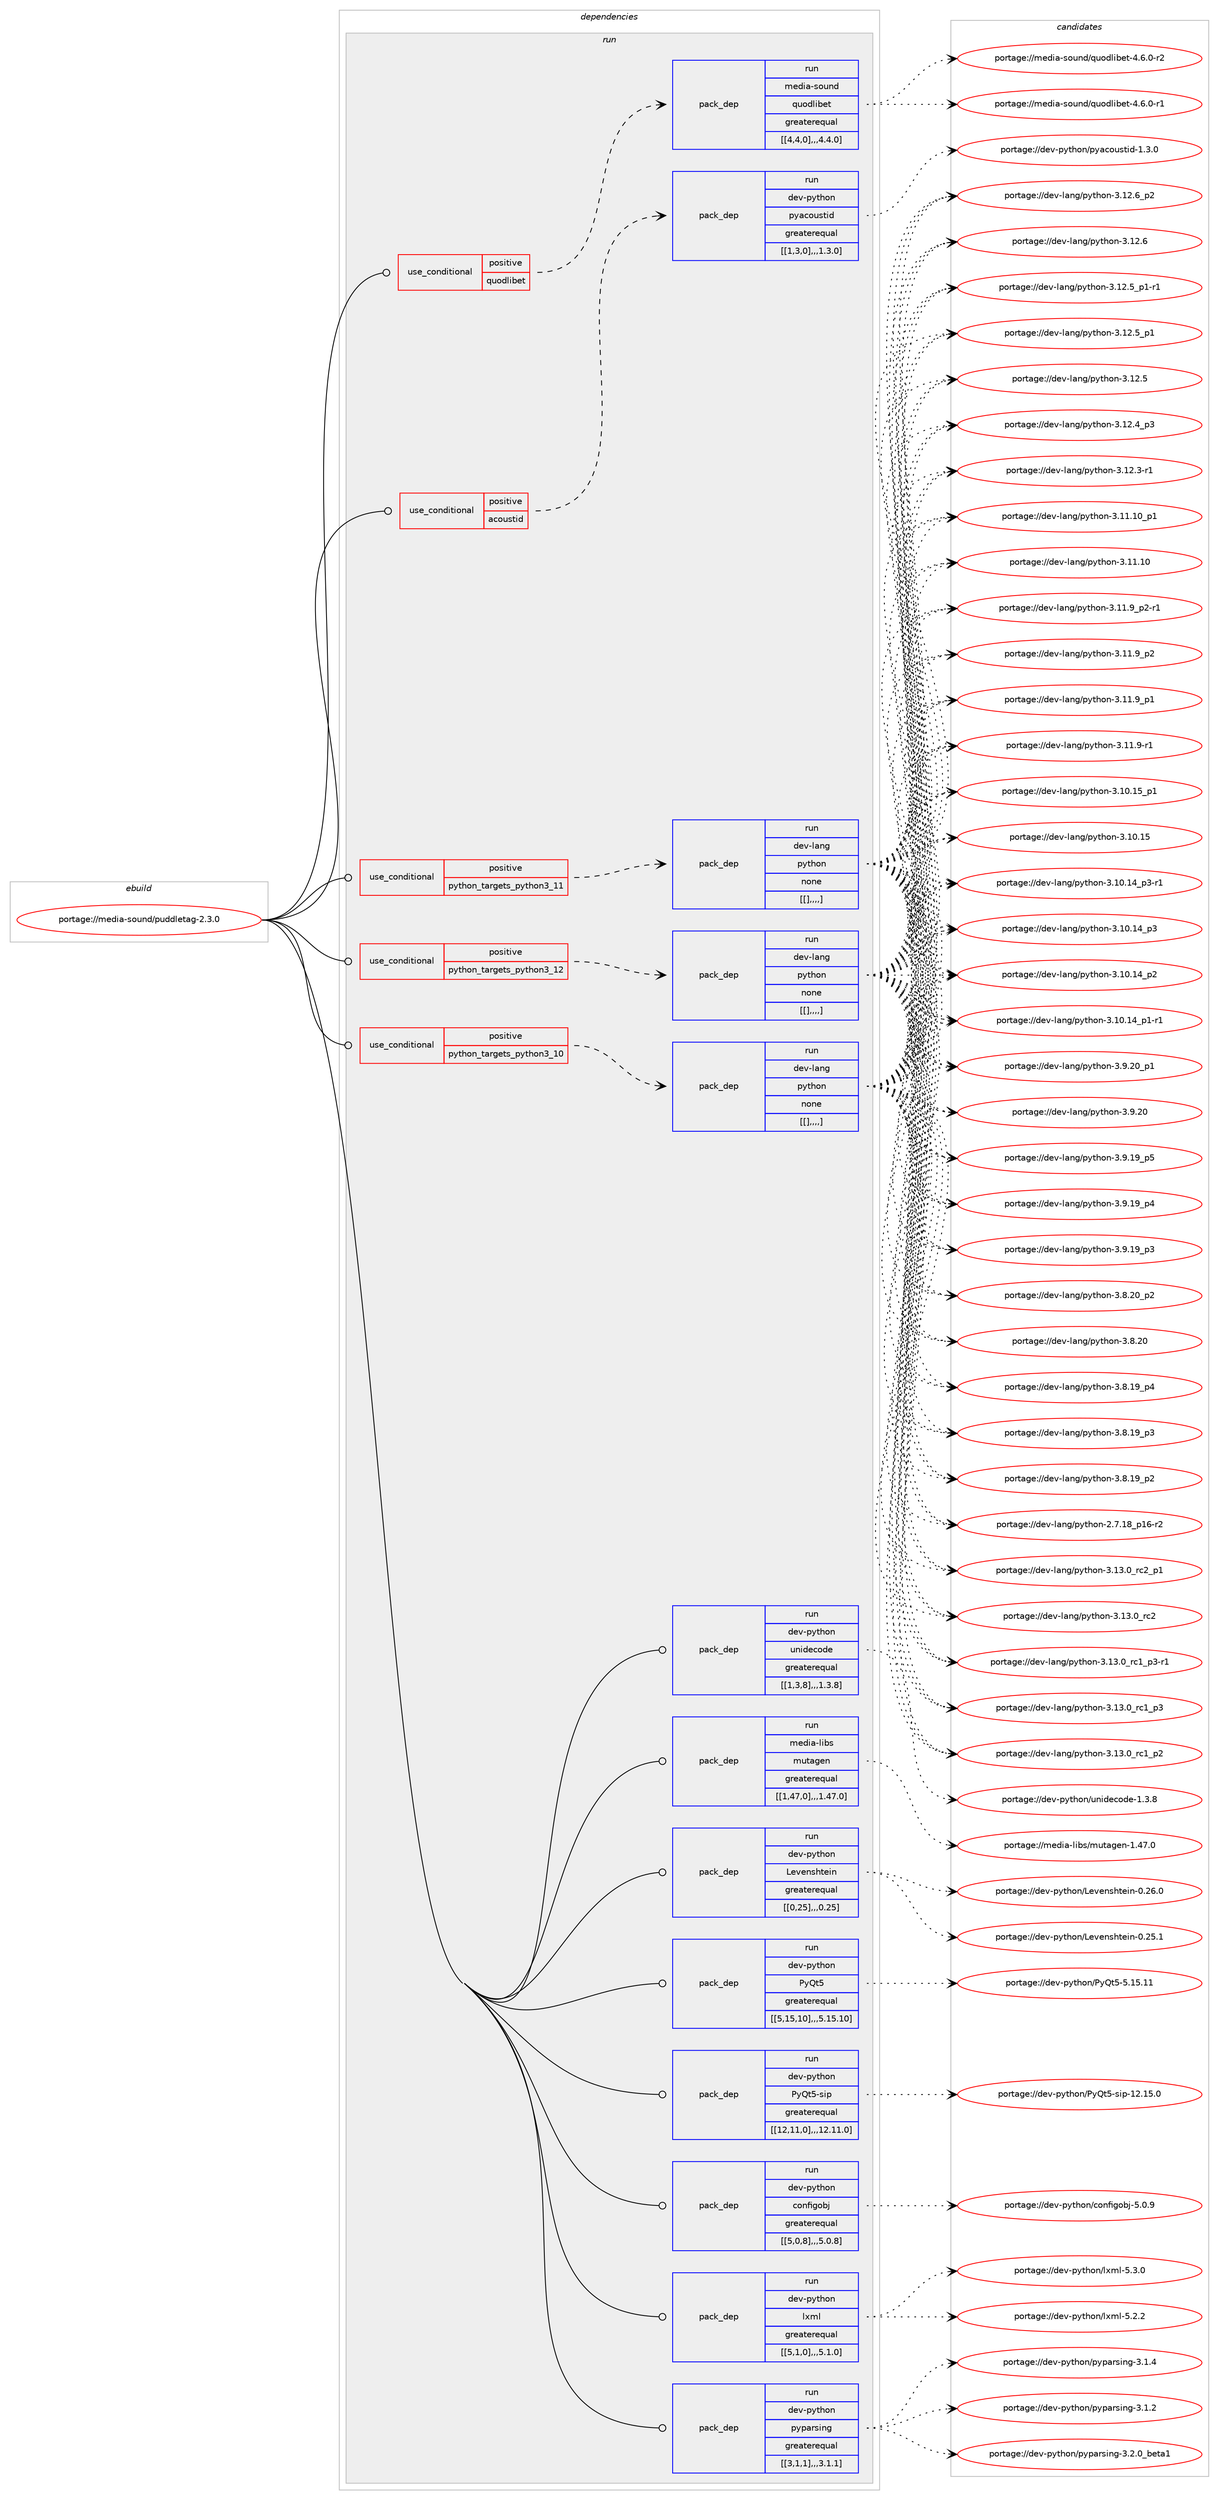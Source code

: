 digraph prolog {

# *************
# Graph options
# *************

newrank=true;
concentrate=true;
compound=true;
graph [rankdir=LR,fontname=Helvetica,fontsize=10,ranksep=1.5];#, ranksep=2.5, nodesep=0.2];
edge  [arrowhead=vee];
node  [fontname=Helvetica,fontsize=10];

# **********
# The ebuild
# **********

subgraph cluster_leftcol {
color=gray;
label=<<i>ebuild</i>>;
id [label="portage://media-sound/puddletag-2.3.0", color=red, width=4, href="../media-sound/puddletag-2.3.0.svg"];
}

# ****************
# The dependencies
# ****************

subgraph cluster_midcol {
color=gray;
label=<<i>dependencies</i>>;
subgraph cluster_compile {
fillcolor="#eeeeee";
style=filled;
label=<<i>compile</i>>;
}
subgraph cluster_compileandrun {
fillcolor="#eeeeee";
style=filled;
label=<<i>compile and run</i>>;
}
subgraph cluster_run {
fillcolor="#eeeeee";
style=filled;
label=<<i>run</i>>;
subgraph cond84793 {
dependency330284 [label=<<TABLE BORDER="0" CELLBORDER="1" CELLSPACING="0" CELLPADDING="4"><TR><TD ROWSPAN="3" CELLPADDING="10">use_conditional</TD></TR><TR><TD>positive</TD></TR><TR><TD>acoustid</TD></TR></TABLE>>, shape=none, color=red];
subgraph pack242979 {
dependency330285 [label=<<TABLE BORDER="0" CELLBORDER="1" CELLSPACING="0" CELLPADDING="4" WIDTH="220"><TR><TD ROWSPAN="6" CELLPADDING="30">pack_dep</TD></TR><TR><TD WIDTH="110">run</TD></TR><TR><TD>dev-python</TD></TR><TR><TD>pyacoustid</TD></TR><TR><TD>greaterequal</TD></TR><TR><TD>[[1,3,0],,,1.3.0]</TD></TR></TABLE>>, shape=none, color=blue];
}
dependency330284:e -> dependency330285:w [weight=20,style="dashed",arrowhead="vee"];
}
id:e -> dependency330284:w [weight=20,style="solid",arrowhead="odot"];
subgraph cond84794 {
dependency330286 [label=<<TABLE BORDER="0" CELLBORDER="1" CELLSPACING="0" CELLPADDING="4"><TR><TD ROWSPAN="3" CELLPADDING="10">use_conditional</TD></TR><TR><TD>positive</TD></TR><TR><TD>python_targets_python3_10</TD></TR></TABLE>>, shape=none, color=red];
subgraph pack242980 {
dependency330287 [label=<<TABLE BORDER="0" CELLBORDER="1" CELLSPACING="0" CELLPADDING="4" WIDTH="220"><TR><TD ROWSPAN="6" CELLPADDING="30">pack_dep</TD></TR><TR><TD WIDTH="110">run</TD></TR><TR><TD>dev-lang</TD></TR><TR><TD>python</TD></TR><TR><TD>none</TD></TR><TR><TD>[[],,,,]</TD></TR></TABLE>>, shape=none, color=blue];
}
dependency330286:e -> dependency330287:w [weight=20,style="dashed",arrowhead="vee"];
}
id:e -> dependency330286:w [weight=20,style="solid",arrowhead="odot"];
subgraph cond84795 {
dependency330288 [label=<<TABLE BORDER="0" CELLBORDER="1" CELLSPACING="0" CELLPADDING="4"><TR><TD ROWSPAN="3" CELLPADDING="10">use_conditional</TD></TR><TR><TD>positive</TD></TR><TR><TD>python_targets_python3_11</TD></TR></TABLE>>, shape=none, color=red];
subgraph pack242981 {
dependency330289 [label=<<TABLE BORDER="0" CELLBORDER="1" CELLSPACING="0" CELLPADDING="4" WIDTH="220"><TR><TD ROWSPAN="6" CELLPADDING="30">pack_dep</TD></TR><TR><TD WIDTH="110">run</TD></TR><TR><TD>dev-lang</TD></TR><TR><TD>python</TD></TR><TR><TD>none</TD></TR><TR><TD>[[],,,,]</TD></TR></TABLE>>, shape=none, color=blue];
}
dependency330288:e -> dependency330289:w [weight=20,style="dashed",arrowhead="vee"];
}
id:e -> dependency330288:w [weight=20,style="solid",arrowhead="odot"];
subgraph cond84796 {
dependency330290 [label=<<TABLE BORDER="0" CELLBORDER="1" CELLSPACING="0" CELLPADDING="4"><TR><TD ROWSPAN="3" CELLPADDING="10">use_conditional</TD></TR><TR><TD>positive</TD></TR><TR><TD>python_targets_python3_12</TD></TR></TABLE>>, shape=none, color=red];
subgraph pack242982 {
dependency330291 [label=<<TABLE BORDER="0" CELLBORDER="1" CELLSPACING="0" CELLPADDING="4" WIDTH="220"><TR><TD ROWSPAN="6" CELLPADDING="30">pack_dep</TD></TR><TR><TD WIDTH="110">run</TD></TR><TR><TD>dev-lang</TD></TR><TR><TD>python</TD></TR><TR><TD>none</TD></TR><TR><TD>[[],,,,]</TD></TR></TABLE>>, shape=none, color=blue];
}
dependency330290:e -> dependency330291:w [weight=20,style="dashed",arrowhead="vee"];
}
id:e -> dependency330290:w [weight=20,style="solid",arrowhead="odot"];
subgraph cond84797 {
dependency330292 [label=<<TABLE BORDER="0" CELLBORDER="1" CELLSPACING="0" CELLPADDING="4"><TR><TD ROWSPAN="3" CELLPADDING="10">use_conditional</TD></TR><TR><TD>positive</TD></TR><TR><TD>quodlibet</TD></TR></TABLE>>, shape=none, color=red];
subgraph pack242983 {
dependency330293 [label=<<TABLE BORDER="0" CELLBORDER="1" CELLSPACING="0" CELLPADDING="4" WIDTH="220"><TR><TD ROWSPAN="6" CELLPADDING="30">pack_dep</TD></TR><TR><TD WIDTH="110">run</TD></TR><TR><TD>media-sound</TD></TR><TR><TD>quodlibet</TD></TR><TR><TD>greaterequal</TD></TR><TR><TD>[[4,4,0],,,4.4.0]</TD></TR></TABLE>>, shape=none, color=blue];
}
dependency330292:e -> dependency330293:w [weight=20,style="dashed",arrowhead="vee"];
}
id:e -> dependency330292:w [weight=20,style="solid",arrowhead="odot"];
subgraph pack242984 {
dependency330294 [label=<<TABLE BORDER="0" CELLBORDER="1" CELLSPACING="0" CELLPADDING="4" WIDTH="220"><TR><TD ROWSPAN="6" CELLPADDING="30">pack_dep</TD></TR><TR><TD WIDTH="110">run</TD></TR><TR><TD>dev-python</TD></TR><TR><TD>Levenshtein</TD></TR><TR><TD>greaterequal</TD></TR><TR><TD>[[0,25],,,0.25]</TD></TR></TABLE>>, shape=none, color=blue];
}
id:e -> dependency330294:w [weight=20,style="solid",arrowhead="odot"];
subgraph pack242985 {
dependency330295 [label=<<TABLE BORDER="0" CELLBORDER="1" CELLSPACING="0" CELLPADDING="4" WIDTH="220"><TR><TD ROWSPAN="6" CELLPADDING="30">pack_dep</TD></TR><TR><TD WIDTH="110">run</TD></TR><TR><TD>dev-python</TD></TR><TR><TD>PyQt5</TD></TR><TR><TD>greaterequal</TD></TR><TR><TD>[[5,15,10],,,5.15.10]</TD></TR></TABLE>>, shape=none, color=blue];
}
id:e -> dependency330295:w [weight=20,style="solid",arrowhead="odot"];
subgraph pack242986 {
dependency330296 [label=<<TABLE BORDER="0" CELLBORDER="1" CELLSPACING="0" CELLPADDING="4" WIDTH="220"><TR><TD ROWSPAN="6" CELLPADDING="30">pack_dep</TD></TR><TR><TD WIDTH="110">run</TD></TR><TR><TD>dev-python</TD></TR><TR><TD>PyQt5-sip</TD></TR><TR><TD>greaterequal</TD></TR><TR><TD>[[12,11,0],,,12.11.0]</TD></TR></TABLE>>, shape=none, color=blue];
}
id:e -> dependency330296:w [weight=20,style="solid",arrowhead="odot"];
subgraph pack242987 {
dependency330297 [label=<<TABLE BORDER="0" CELLBORDER="1" CELLSPACING="0" CELLPADDING="4" WIDTH="220"><TR><TD ROWSPAN="6" CELLPADDING="30">pack_dep</TD></TR><TR><TD WIDTH="110">run</TD></TR><TR><TD>dev-python</TD></TR><TR><TD>configobj</TD></TR><TR><TD>greaterequal</TD></TR><TR><TD>[[5,0,8],,,5.0.8]</TD></TR></TABLE>>, shape=none, color=blue];
}
id:e -> dependency330297:w [weight=20,style="solid",arrowhead="odot"];
subgraph pack242988 {
dependency330298 [label=<<TABLE BORDER="0" CELLBORDER="1" CELLSPACING="0" CELLPADDING="4" WIDTH="220"><TR><TD ROWSPAN="6" CELLPADDING="30">pack_dep</TD></TR><TR><TD WIDTH="110">run</TD></TR><TR><TD>dev-python</TD></TR><TR><TD>lxml</TD></TR><TR><TD>greaterequal</TD></TR><TR><TD>[[5,1,0],,,5.1.0]</TD></TR></TABLE>>, shape=none, color=blue];
}
id:e -> dependency330298:w [weight=20,style="solid",arrowhead="odot"];
subgraph pack242989 {
dependency330299 [label=<<TABLE BORDER="0" CELLBORDER="1" CELLSPACING="0" CELLPADDING="4" WIDTH="220"><TR><TD ROWSPAN="6" CELLPADDING="30">pack_dep</TD></TR><TR><TD WIDTH="110">run</TD></TR><TR><TD>dev-python</TD></TR><TR><TD>pyparsing</TD></TR><TR><TD>greaterequal</TD></TR><TR><TD>[[3,1,1],,,3.1.1]</TD></TR></TABLE>>, shape=none, color=blue];
}
id:e -> dependency330299:w [weight=20,style="solid",arrowhead="odot"];
subgraph pack242990 {
dependency330300 [label=<<TABLE BORDER="0" CELLBORDER="1" CELLSPACING="0" CELLPADDING="4" WIDTH="220"><TR><TD ROWSPAN="6" CELLPADDING="30">pack_dep</TD></TR><TR><TD WIDTH="110">run</TD></TR><TR><TD>dev-python</TD></TR><TR><TD>unidecode</TD></TR><TR><TD>greaterequal</TD></TR><TR><TD>[[1,3,8],,,1.3.8]</TD></TR></TABLE>>, shape=none, color=blue];
}
id:e -> dependency330300:w [weight=20,style="solid",arrowhead="odot"];
subgraph pack242991 {
dependency330301 [label=<<TABLE BORDER="0" CELLBORDER="1" CELLSPACING="0" CELLPADDING="4" WIDTH="220"><TR><TD ROWSPAN="6" CELLPADDING="30">pack_dep</TD></TR><TR><TD WIDTH="110">run</TD></TR><TR><TD>media-libs</TD></TR><TR><TD>mutagen</TD></TR><TR><TD>greaterequal</TD></TR><TR><TD>[[1,47,0],,,1.47.0]</TD></TR></TABLE>>, shape=none, color=blue];
}
id:e -> dependency330301:w [weight=20,style="solid",arrowhead="odot"];
}
}

# **************
# The candidates
# **************

subgraph cluster_choices {
rank=same;
color=gray;
label=<<i>candidates</i>>;

subgraph choice242979 {
color=black;
nodesep=1;
choice10010111845112121116104111110471121219799111117115116105100454946514648 [label="portage://dev-python/pyacoustid-1.3.0", color=red, width=4,href="../dev-python/pyacoustid-1.3.0.svg"];
dependency330285:e -> choice10010111845112121116104111110471121219799111117115116105100454946514648:w [style=dotted,weight="100"];
}
subgraph choice242980 {
color=black;
nodesep=1;
choice100101118451089711010347112121116104111110455146495146489511499509511249 [label="portage://dev-lang/python-3.13.0_rc2_p1", color=red, width=4,href="../dev-lang/python-3.13.0_rc2_p1.svg"];
choice10010111845108971101034711212111610411111045514649514648951149950 [label="portage://dev-lang/python-3.13.0_rc2", color=red, width=4,href="../dev-lang/python-3.13.0_rc2.svg"];
choice1001011184510897110103471121211161041111104551464951464895114994995112514511449 [label="portage://dev-lang/python-3.13.0_rc1_p3-r1", color=red, width=4,href="../dev-lang/python-3.13.0_rc1_p3-r1.svg"];
choice100101118451089711010347112121116104111110455146495146489511499499511251 [label="portage://dev-lang/python-3.13.0_rc1_p3", color=red, width=4,href="../dev-lang/python-3.13.0_rc1_p3.svg"];
choice100101118451089711010347112121116104111110455146495146489511499499511250 [label="portage://dev-lang/python-3.13.0_rc1_p2", color=red, width=4,href="../dev-lang/python-3.13.0_rc1_p2.svg"];
choice100101118451089711010347112121116104111110455146495046549511250 [label="portage://dev-lang/python-3.12.6_p2", color=red, width=4,href="../dev-lang/python-3.12.6_p2.svg"];
choice10010111845108971101034711212111610411111045514649504654 [label="portage://dev-lang/python-3.12.6", color=red, width=4,href="../dev-lang/python-3.12.6.svg"];
choice1001011184510897110103471121211161041111104551464950465395112494511449 [label="portage://dev-lang/python-3.12.5_p1-r1", color=red, width=4,href="../dev-lang/python-3.12.5_p1-r1.svg"];
choice100101118451089711010347112121116104111110455146495046539511249 [label="portage://dev-lang/python-3.12.5_p1", color=red, width=4,href="../dev-lang/python-3.12.5_p1.svg"];
choice10010111845108971101034711212111610411111045514649504653 [label="portage://dev-lang/python-3.12.5", color=red, width=4,href="../dev-lang/python-3.12.5.svg"];
choice100101118451089711010347112121116104111110455146495046529511251 [label="portage://dev-lang/python-3.12.4_p3", color=red, width=4,href="../dev-lang/python-3.12.4_p3.svg"];
choice100101118451089711010347112121116104111110455146495046514511449 [label="portage://dev-lang/python-3.12.3-r1", color=red, width=4,href="../dev-lang/python-3.12.3-r1.svg"];
choice10010111845108971101034711212111610411111045514649494649489511249 [label="portage://dev-lang/python-3.11.10_p1", color=red, width=4,href="../dev-lang/python-3.11.10_p1.svg"];
choice1001011184510897110103471121211161041111104551464949464948 [label="portage://dev-lang/python-3.11.10", color=red, width=4,href="../dev-lang/python-3.11.10.svg"];
choice1001011184510897110103471121211161041111104551464949465795112504511449 [label="portage://dev-lang/python-3.11.9_p2-r1", color=red, width=4,href="../dev-lang/python-3.11.9_p2-r1.svg"];
choice100101118451089711010347112121116104111110455146494946579511250 [label="portage://dev-lang/python-3.11.9_p2", color=red, width=4,href="../dev-lang/python-3.11.9_p2.svg"];
choice100101118451089711010347112121116104111110455146494946579511249 [label="portage://dev-lang/python-3.11.9_p1", color=red, width=4,href="../dev-lang/python-3.11.9_p1.svg"];
choice100101118451089711010347112121116104111110455146494946574511449 [label="portage://dev-lang/python-3.11.9-r1", color=red, width=4,href="../dev-lang/python-3.11.9-r1.svg"];
choice10010111845108971101034711212111610411111045514649484649539511249 [label="portage://dev-lang/python-3.10.15_p1", color=red, width=4,href="../dev-lang/python-3.10.15_p1.svg"];
choice1001011184510897110103471121211161041111104551464948464953 [label="portage://dev-lang/python-3.10.15", color=red, width=4,href="../dev-lang/python-3.10.15.svg"];
choice100101118451089711010347112121116104111110455146494846495295112514511449 [label="portage://dev-lang/python-3.10.14_p3-r1", color=red, width=4,href="../dev-lang/python-3.10.14_p3-r1.svg"];
choice10010111845108971101034711212111610411111045514649484649529511251 [label="portage://dev-lang/python-3.10.14_p3", color=red, width=4,href="../dev-lang/python-3.10.14_p3.svg"];
choice10010111845108971101034711212111610411111045514649484649529511250 [label="portage://dev-lang/python-3.10.14_p2", color=red, width=4,href="../dev-lang/python-3.10.14_p2.svg"];
choice100101118451089711010347112121116104111110455146494846495295112494511449 [label="portage://dev-lang/python-3.10.14_p1-r1", color=red, width=4,href="../dev-lang/python-3.10.14_p1-r1.svg"];
choice100101118451089711010347112121116104111110455146574650489511249 [label="portage://dev-lang/python-3.9.20_p1", color=red, width=4,href="../dev-lang/python-3.9.20_p1.svg"];
choice10010111845108971101034711212111610411111045514657465048 [label="portage://dev-lang/python-3.9.20", color=red, width=4,href="../dev-lang/python-3.9.20.svg"];
choice100101118451089711010347112121116104111110455146574649579511253 [label="portage://dev-lang/python-3.9.19_p5", color=red, width=4,href="../dev-lang/python-3.9.19_p5.svg"];
choice100101118451089711010347112121116104111110455146574649579511252 [label="portage://dev-lang/python-3.9.19_p4", color=red, width=4,href="../dev-lang/python-3.9.19_p4.svg"];
choice100101118451089711010347112121116104111110455146574649579511251 [label="portage://dev-lang/python-3.9.19_p3", color=red, width=4,href="../dev-lang/python-3.9.19_p3.svg"];
choice100101118451089711010347112121116104111110455146564650489511250 [label="portage://dev-lang/python-3.8.20_p2", color=red, width=4,href="../dev-lang/python-3.8.20_p2.svg"];
choice10010111845108971101034711212111610411111045514656465048 [label="portage://dev-lang/python-3.8.20", color=red, width=4,href="../dev-lang/python-3.8.20.svg"];
choice100101118451089711010347112121116104111110455146564649579511252 [label="portage://dev-lang/python-3.8.19_p4", color=red, width=4,href="../dev-lang/python-3.8.19_p4.svg"];
choice100101118451089711010347112121116104111110455146564649579511251 [label="portage://dev-lang/python-3.8.19_p3", color=red, width=4,href="../dev-lang/python-3.8.19_p3.svg"];
choice100101118451089711010347112121116104111110455146564649579511250 [label="portage://dev-lang/python-3.8.19_p2", color=red, width=4,href="../dev-lang/python-3.8.19_p2.svg"];
choice100101118451089711010347112121116104111110455046554649569511249544511450 [label="portage://dev-lang/python-2.7.18_p16-r2", color=red, width=4,href="../dev-lang/python-2.7.18_p16-r2.svg"];
dependency330287:e -> choice100101118451089711010347112121116104111110455146495146489511499509511249:w [style=dotted,weight="100"];
dependency330287:e -> choice10010111845108971101034711212111610411111045514649514648951149950:w [style=dotted,weight="100"];
dependency330287:e -> choice1001011184510897110103471121211161041111104551464951464895114994995112514511449:w [style=dotted,weight="100"];
dependency330287:e -> choice100101118451089711010347112121116104111110455146495146489511499499511251:w [style=dotted,weight="100"];
dependency330287:e -> choice100101118451089711010347112121116104111110455146495146489511499499511250:w [style=dotted,weight="100"];
dependency330287:e -> choice100101118451089711010347112121116104111110455146495046549511250:w [style=dotted,weight="100"];
dependency330287:e -> choice10010111845108971101034711212111610411111045514649504654:w [style=dotted,weight="100"];
dependency330287:e -> choice1001011184510897110103471121211161041111104551464950465395112494511449:w [style=dotted,weight="100"];
dependency330287:e -> choice100101118451089711010347112121116104111110455146495046539511249:w [style=dotted,weight="100"];
dependency330287:e -> choice10010111845108971101034711212111610411111045514649504653:w [style=dotted,weight="100"];
dependency330287:e -> choice100101118451089711010347112121116104111110455146495046529511251:w [style=dotted,weight="100"];
dependency330287:e -> choice100101118451089711010347112121116104111110455146495046514511449:w [style=dotted,weight="100"];
dependency330287:e -> choice10010111845108971101034711212111610411111045514649494649489511249:w [style=dotted,weight="100"];
dependency330287:e -> choice1001011184510897110103471121211161041111104551464949464948:w [style=dotted,weight="100"];
dependency330287:e -> choice1001011184510897110103471121211161041111104551464949465795112504511449:w [style=dotted,weight="100"];
dependency330287:e -> choice100101118451089711010347112121116104111110455146494946579511250:w [style=dotted,weight="100"];
dependency330287:e -> choice100101118451089711010347112121116104111110455146494946579511249:w [style=dotted,weight="100"];
dependency330287:e -> choice100101118451089711010347112121116104111110455146494946574511449:w [style=dotted,weight="100"];
dependency330287:e -> choice10010111845108971101034711212111610411111045514649484649539511249:w [style=dotted,weight="100"];
dependency330287:e -> choice1001011184510897110103471121211161041111104551464948464953:w [style=dotted,weight="100"];
dependency330287:e -> choice100101118451089711010347112121116104111110455146494846495295112514511449:w [style=dotted,weight="100"];
dependency330287:e -> choice10010111845108971101034711212111610411111045514649484649529511251:w [style=dotted,weight="100"];
dependency330287:e -> choice10010111845108971101034711212111610411111045514649484649529511250:w [style=dotted,weight="100"];
dependency330287:e -> choice100101118451089711010347112121116104111110455146494846495295112494511449:w [style=dotted,weight="100"];
dependency330287:e -> choice100101118451089711010347112121116104111110455146574650489511249:w [style=dotted,weight="100"];
dependency330287:e -> choice10010111845108971101034711212111610411111045514657465048:w [style=dotted,weight="100"];
dependency330287:e -> choice100101118451089711010347112121116104111110455146574649579511253:w [style=dotted,weight="100"];
dependency330287:e -> choice100101118451089711010347112121116104111110455146574649579511252:w [style=dotted,weight="100"];
dependency330287:e -> choice100101118451089711010347112121116104111110455146574649579511251:w [style=dotted,weight="100"];
dependency330287:e -> choice100101118451089711010347112121116104111110455146564650489511250:w [style=dotted,weight="100"];
dependency330287:e -> choice10010111845108971101034711212111610411111045514656465048:w [style=dotted,weight="100"];
dependency330287:e -> choice100101118451089711010347112121116104111110455146564649579511252:w [style=dotted,weight="100"];
dependency330287:e -> choice100101118451089711010347112121116104111110455146564649579511251:w [style=dotted,weight="100"];
dependency330287:e -> choice100101118451089711010347112121116104111110455146564649579511250:w [style=dotted,weight="100"];
dependency330287:e -> choice100101118451089711010347112121116104111110455046554649569511249544511450:w [style=dotted,weight="100"];
}
subgraph choice242981 {
color=black;
nodesep=1;
choice100101118451089711010347112121116104111110455146495146489511499509511249 [label="portage://dev-lang/python-3.13.0_rc2_p1", color=red, width=4,href="../dev-lang/python-3.13.0_rc2_p1.svg"];
choice10010111845108971101034711212111610411111045514649514648951149950 [label="portage://dev-lang/python-3.13.0_rc2", color=red, width=4,href="../dev-lang/python-3.13.0_rc2.svg"];
choice1001011184510897110103471121211161041111104551464951464895114994995112514511449 [label="portage://dev-lang/python-3.13.0_rc1_p3-r1", color=red, width=4,href="../dev-lang/python-3.13.0_rc1_p3-r1.svg"];
choice100101118451089711010347112121116104111110455146495146489511499499511251 [label="portage://dev-lang/python-3.13.0_rc1_p3", color=red, width=4,href="../dev-lang/python-3.13.0_rc1_p3.svg"];
choice100101118451089711010347112121116104111110455146495146489511499499511250 [label="portage://dev-lang/python-3.13.0_rc1_p2", color=red, width=4,href="../dev-lang/python-3.13.0_rc1_p2.svg"];
choice100101118451089711010347112121116104111110455146495046549511250 [label="portage://dev-lang/python-3.12.6_p2", color=red, width=4,href="../dev-lang/python-3.12.6_p2.svg"];
choice10010111845108971101034711212111610411111045514649504654 [label="portage://dev-lang/python-3.12.6", color=red, width=4,href="../dev-lang/python-3.12.6.svg"];
choice1001011184510897110103471121211161041111104551464950465395112494511449 [label="portage://dev-lang/python-3.12.5_p1-r1", color=red, width=4,href="../dev-lang/python-3.12.5_p1-r1.svg"];
choice100101118451089711010347112121116104111110455146495046539511249 [label="portage://dev-lang/python-3.12.5_p1", color=red, width=4,href="../dev-lang/python-3.12.5_p1.svg"];
choice10010111845108971101034711212111610411111045514649504653 [label="portage://dev-lang/python-3.12.5", color=red, width=4,href="../dev-lang/python-3.12.5.svg"];
choice100101118451089711010347112121116104111110455146495046529511251 [label="portage://dev-lang/python-3.12.4_p3", color=red, width=4,href="../dev-lang/python-3.12.4_p3.svg"];
choice100101118451089711010347112121116104111110455146495046514511449 [label="portage://dev-lang/python-3.12.3-r1", color=red, width=4,href="../dev-lang/python-3.12.3-r1.svg"];
choice10010111845108971101034711212111610411111045514649494649489511249 [label="portage://dev-lang/python-3.11.10_p1", color=red, width=4,href="../dev-lang/python-3.11.10_p1.svg"];
choice1001011184510897110103471121211161041111104551464949464948 [label="portage://dev-lang/python-3.11.10", color=red, width=4,href="../dev-lang/python-3.11.10.svg"];
choice1001011184510897110103471121211161041111104551464949465795112504511449 [label="portage://dev-lang/python-3.11.9_p2-r1", color=red, width=4,href="../dev-lang/python-3.11.9_p2-r1.svg"];
choice100101118451089711010347112121116104111110455146494946579511250 [label="portage://dev-lang/python-3.11.9_p2", color=red, width=4,href="../dev-lang/python-3.11.9_p2.svg"];
choice100101118451089711010347112121116104111110455146494946579511249 [label="portage://dev-lang/python-3.11.9_p1", color=red, width=4,href="../dev-lang/python-3.11.9_p1.svg"];
choice100101118451089711010347112121116104111110455146494946574511449 [label="portage://dev-lang/python-3.11.9-r1", color=red, width=4,href="../dev-lang/python-3.11.9-r1.svg"];
choice10010111845108971101034711212111610411111045514649484649539511249 [label="portage://dev-lang/python-3.10.15_p1", color=red, width=4,href="../dev-lang/python-3.10.15_p1.svg"];
choice1001011184510897110103471121211161041111104551464948464953 [label="portage://dev-lang/python-3.10.15", color=red, width=4,href="../dev-lang/python-3.10.15.svg"];
choice100101118451089711010347112121116104111110455146494846495295112514511449 [label="portage://dev-lang/python-3.10.14_p3-r1", color=red, width=4,href="../dev-lang/python-3.10.14_p3-r1.svg"];
choice10010111845108971101034711212111610411111045514649484649529511251 [label="portage://dev-lang/python-3.10.14_p3", color=red, width=4,href="../dev-lang/python-3.10.14_p3.svg"];
choice10010111845108971101034711212111610411111045514649484649529511250 [label="portage://dev-lang/python-3.10.14_p2", color=red, width=4,href="../dev-lang/python-3.10.14_p2.svg"];
choice100101118451089711010347112121116104111110455146494846495295112494511449 [label="portage://dev-lang/python-3.10.14_p1-r1", color=red, width=4,href="../dev-lang/python-3.10.14_p1-r1.svg"];
choice100101118451089711010347112121116104111110455146574650489511249 [label="portage://dev-lang/python-3.9.20_p1", color=red, width=4,href="../dev-lang/python-3.9.20_p1.svg"];
choice10010111845108971101034711212111610411111045514657465048 [label="portage://dev-lang/python-3.9.20", color=red, width=4,href="../dev-lang/python-3.9.20.svg"];
choice100101118451089711010347112121116104111110455146574649579511253 [label="portage://dev-lang/python-3.9.19_p5", color=red, width=4,href="../dev-lang/python-3.9.19_p5.svg"];
choice100101118451089711010347112121116104111110455146574649579511252 [label="portage://dev-lang/python-3.9.19_p4", color=red, width=4,href="../dev-lang/python-3.9.19_p4.svg"];
choice100101118451089711010347112121116104111110455146574649579511251 [label="portage://dev-lang/python-3.9.19_p3", color=red, width=4,href="../dev-lang/python-3.9.19_p3.svg"];
choice100101118451089711010347112121116104111110455146564650489511250 [label="portage://dev-lang/python-3.8.20_p2", color=red, width=4,href="../dev-lang/python-3.8.20_p2.svg"];
choice10010111845108971101034711212111610411111045514656465048 [label="portage://dev-lang/python-3.8.20", color=red, width=4,href="../dev-lang/python-3.8.20.svg"];
choice100101118451089711010347112121116104111110455146564649579511252 [label="portage://dev-lang/python-3.8.19_p4", color=red, width=4,href="../dev-lang/python-3.8.19_p4.svg"];
choice100101118451089711010347112121116104111110455146564649579511251 [label="portage://dev-lang/python-3.8.19_p3", color=red, width=4,href="../dev-lang/python-3.8.19_p3.svg"];
choice100101118451089711010347112121116104111110455146564649579511250 [label="portage://dev-lang/python-3.8.19_p2", color=red, width=4,href="../dev-lang/python-3.8.19_p2.svg"];
choice100101118451089711010347112121116104111110455046554649569511249544511450 [label="portage://dev-lang/python-2.7.18_p16-r2", color=red, width=4,href="../dev-lang/python-2.7.18_p16-r2.svg"];
dependency330289:e -> choice100101118451089711010347112121116104111110455146495146489511499509511249:w [style=dotted,weight="100"];
dependency330289:e -> choice10010111845108971101034711212111610411111045514649514648951149950:w [style=dotted,weight="100"];
dependency330289:e -> choice1001011184510897110103471121211161041111104551464951464895114994995112514511449:w [style=dotted,weight="100"];
dependency330289:e -> choice100101118451089711010347112121116104111110455146495146489511499499511251:w [style=dotted,weight="100"];
dependency330289:e -> choice100101118451089711010347112121116104111110455146495146489511499499511250:w [style=dotted,weight="100"];
dependency330289:e -> choice100101118451089711010347112121116104111110455146495046549511250:w [style=dotted,weight="100"];
dependency330289:e -> choice10010111845108971101034711212111610411111045514649504654:w [style=dotted,weight="100"];
dependency330289:e -> choice1001011184510897110103471121211161041111104551464950465395112494511449:w [style=dotted,weight="100"];
dependency330289:e -> choice100101118451089711010347112121116104111110455146495046539511249:w [style=dotted,weight="100"];
dependency330289:e -> choice10010111845108971101034711212111610411111045514649504653:w [style=dotted,weight="100"];
dependency330289:e -> choice100101118451089711010347112121116104111110455146495046529511251:w [style=dotted,weight="100"];
dependency330289:e -> choice100101118451089711010347112121116104111110455146495046514511449:w [style=dotted,weight="100"];
dependency330289:e -> choice10010111845108971101034711212111610411111045514649494649489511249:w [style=dotted,weight="100"];
dependency330289:e -> choice1001011184510897110103471121211161041111104551464949464948:w [style=dotted,weight="100"];
dependency330289:e -> choice1001011184510897110103471121211161041111104551464949465795112504511449:w [style=dotted,weight="100"];
dependency330289:e -> choice100101118451089711010347112121116104111110455146494946579511250:w [style=dotted,weight="100"];
dependency330289:e -> choice100101118451089711010347112121116104111110455146494946579511249:w [style=dotted,weight="100"];
dependency330289:e -> choice100101118451089711010347112121116104111110455146494946574511449:w [style=dotted,weight="100"];
dependency330289:e -> choice10010111845108971101034711212111610411111045514649484649539511249:w [style=dotted,weight="100"];
dependency330289:e -> choice1001011184510897110103471121211161041111104551464948464953:w [style=dotted,weight="100"];
dependency330289:e -> choice100101118451089711010347112121116104111110455146494846495295112514511449:w [style=dotted,weight="100"];
dependency330289:e -> choice10010111845108971101034711212111610411111045514649484649529511251:w [style=dotted,weight="100"];
dependency330289:e -> choice10010111845108971101034711212111610411111045514649484649529511250:w [style=dotted,weight="100"];
dependency330289:e -> choice100101118451089711010347112121116104111110455146494846495295112494511449:w [style=dotted,weight="100"];
dependency330289:e -> choice100101118451089711010347112121116104111110455146574650489511249:w [style=dotted,weight="100"];
dependency330289:e -> choice10010111845108971101034711212111610411111045514657465048:w [style=dotted,weight="100"];
dependency330289:e -> choice100101118451089711010347112121116104111110455146574649579511253:w [style=dotted,weight="100"];
dependency330289:e -> choice100101118451089711010347112121116104111110455146574649579511252:w [style=dotted,weight="100"];
dependency330289:e -> choice100101118451089711010347112121116104111110455146574649579511251:w [style=dotted,weight="100"];
dependency330289:e -> choice100101118451089711010347112121116104111110455146564650489511250:w [style=dotted,weight="100"];
dependency330289:e -> choice10010111845108971101034711212111610411111045514656465048:w [style=dotted,weight="100"];
dependency330289:e -> choice100101118451089711010347112121116104111110455146564649579511252:w [style=dotted,weight="100"];
dependency330289:e -> choice100101118451089711010347112121116104111110455146564649579511251:w [style=dotted,weight="100"];
dependency330289:e -> choice100101118451089711010347112121116104111110455146564649579511250:w [style=dotted,weight="100"];
dependency330289:e -> choice100101118451089711010347112121116104111110455046554649569511249544511450:w [style=dotted,weight="100"];
}
subgraph choice242982 {
color=black;
nodesep=1;
choice100101118451089711010347112121116104111110455146495146489511499509511249 [label="portage://dev-lang/python-3.13.0_rc2_p1", color=red, width=4,href="../dev-lang/python-3.13.0_rc2_p1.svg"];
choice10010111845108971101034711212111610411111045514649514648951149950 [label="portage://dev-lang/python-3.13.0_rc2", color=red, width=4,href="../dev-lang/python-3.13.0_rc2.svg"];
choice1001011184510897110103471121211161041111104551464951464895114994995112514511449 [label="portage://dev-lang/python-3.13.0_rc1_p3-r1", color=red, width=4,href="../dev-lang/python-3.13.0_rc1_p3-r1.svg"];
choice100101118451089711010347112121116104111110455146495146489511499499511251 [label="portage://dev-lang/python-3.13.0_rc1_p3", color=red, width=4,href="../dev-lang/python-3.13.0_rc1_p3.svg"];
choice100101118451089711010347112121116104111110455146495146489511499499511250 [label="portage://dev-lang/python-3.13.0_rc1_p2", color=red, width=4,href="../dev-lang/python-3.13.0_rc1_p2.svg"];
choice100101118451089711010347112121116104111110455146495046549511250 [label="portage://dev-lang/python-3.12.6_p2", color=red, width=4,href="../dev-lang/python-3.12.6_p2.svg"];
choice10010111845108971101034711212111610411111045514649504654 [label="portage://dev-lang/python-3.12.6", color=red, width=4,href="../dev-lang/python-3.12.6.svg"];
choice1001011184510897110103471121211161041111104551464950465395112494511449 [label="portage://dev-lang/python-3.12.5_p1-r1", color=red, width=4,href="../dev-lang/python-3.12.5_p1-r1.svg"];
choice100101118451089711010347112121116104111110455146495046539511249 [label="portage://dev-lang/python-3.12.5_p1", color=red, width=4,href="../dev-lang/python-3.12.5_p1.svg"];
choice10010111845108971101034711212111610411111045514649504653 [label="portage://dev-lang/python-3.12.5", color=red, width=4,href="../dev-lang/python-3.12.5.svg"];
choice100101118451089711010347112121116104111110455146495046529511251 [label="portage://dev-lang/python-3.12.4_p3", color=red, width=4,href="../dev-lang/python-3.12.4_p3.svg"];
choice100101118451089711010347112121116104111110455146495046514511449 [label="portage://dev-lang/python-3.12.3-r1", color=red, width=4,href="../dev-lang/python-3.12.3-r1.svg"];
choice10010111845108971101034711212111610411111045514649494649489511249 [label="portage://dev-lang/python-3.11.10_p1", color=red, width=4,href="../dev-lang/python-3.11.10_p1.svg"];
choice1001011184510897110103471121211161041111104551464949464948 [label="portage://dev-lang/python-3.11.10", color=red, width=4,href="../dev-lang/python-3.11.10.svg"];
choice1001011184510897110103471121211161041111104551464949465795112504511449 [label="portage://dev-lang/python-3.11.9_p2-r1", color=red, width=4,href="../dev-lang/python-3.11.9_p2-r1.svg"];
choice100101118451089711010347112121116104111110455146494946579511250 [label="portage://dev-lang/python-3.11.9_p2", color=red, width=4,href="../dev-lang/python-3.11.9_p2.svg"];
choice100101118451089711010347112121116104111110455146494946579511249 [label="portage://dev-lang/python-3.11.9_p1", color=red, width=4,href="../dev-lang/python-3.11.9_p1.svg"];
choice100101118451089711010347112121116104111110455146494946574511449 [label="portage://dev-lang/python-3.11.9-r1", color=red, width=4,href="../dev-lang/python-3.11.9-r1.svg"];
choice10010111845108971101034711212111610411111045514649484649539511249 [label="portage://dev-lang/python-3.10.15_p1", color=red, width=4,href="../dev-lang/python-3.10.15_p1.svg"];
choice1001011184510897110103471121211161041111104551464948464953 [label="portage://dev-lang/python-3.10.15", color=red, width=4,href="../dev-lang/python-3.10.15.svg"];
choice100101118451089711010347112121116104111110455146494846495295112514511449 [label="portage://dev-lang/python-3.10.14_p3-r1", color=red, width=4,href="../dev-lang/python-3.10.14_p3-r1.svg"];
choice10010111845108971101034711212111610411111045514649484649529511251 [label="portage://dev-lang/python-3.10.14_p3", color=red, width=4,href="../dev-lang/python-3.10.14_p3.svg"];
choice10010111845108971101034711212111610411111045514649484649529511250 [label="portage://dev-lang/python-3.10.14_p2", color=red, width=4,href="../dev-lang/python-3.10.14_p2.svg"];
choice100101118451089711010347112121116104111110455146494846495295112494511449 [label="portage://dev-lang/python-3.10.14_p1-r1", color=red, width=4,href="../dev-lang/python-3.10.14_p1-r1.svg"];
choice100101118451089711010347112121116104111110455146574650489511249 [label="portage://dev-lang/python-3.9.20_p1", color=red, width=4,href="../dev-lang/python-3.9.20_p1.svg"];
choice10010111845108971101034711212111610411111045514657465048 [label="portage://dev-lang/python-3.9.20", color=red, width=4,href="../dev-lang/python-3.9.20.svg"];
choice100101118451089711010347112121116104111110455146574649579511253 [label="portage://dev-lang/python-3.9.19_p5", color=red, width=4,href="../dev-lang/python-3.9.19_p5.svg"];
choice100101118451089711010347112121116104111110455146574649579511252 [label="portage://dev-lang/python-3.9.19_p4", color=red, width=4,href="../dev-lang/python-3.9.19_p4.svg"];
choice100101118451089711010347112121116104111110455146574649579511251 [label="portage://dev-lang/python-3.9.19_p3", color=red, width=4,href="../dev-lang/python-3.9.19_p3.svg"];
choice100101118451089711010347112121116104111110455146564650489511250 [label="portage://dev-lang/python-3.8.20_p2", color=red, width=4,href="../dev-lang/python-3.8.20_p2.svg"];
choice10010111845108971101034711212111610411111045514656465048 [label="portage://dev-lang/python-3.8.20", color=red, width=4,href="../dev-lang/python-3.8.20.svg"];
choice100101118451089711010347112121116104111110455146564649579511252 [label="portage://dev-lang/python-3.8.19_p4", color=red, width=4,href="../dev-lang/python-3.8.19_p4.svg"];
choice100101118451089711010347112121116104111110455146564649579511251 [label="portage://dev-lang/python-3.8.19_p3", color=red, width=4,href="../dev-lang/python-3.8.19_p3.svg"];
choice100101118451089711010347112121116104111110455146564649579511250 [label="portage://dev-lang/python-3.8.19_p2", color=red, width=4,href="../dev-lang/python-3.8.19_p2.svg"];
choice100101118451089711010347112121116104111110455046554649569511249544511450 [label="portage://dev-lang/python-2.7.18_p16-r2", color=red, width=4,href="../dev-lang/python-2.7.18_p16-r2.svg"];
dependency330291:e -> choice100101118451089711010347112121116104111110455146495146489511499509511249:w [style=dotted,weight="100"];
dependency330291:e -> choice10010111845108971101034711212111610411111045514649514648951149950:w [style=dotted,weight="100"];
dependency330291:e -> choice1001011184510897110103471121211161041111104551464951464895114994995112514511449:w [style=dotted,weight="100"];
dependency330291:e -> choice100101118451089711010347112121116104111110455146495146489511499499511251:w [style=dotted,weight="100"];
dependency330291:e -> choice100101118451089711010347112121116104111110455146495146489511499499511250:w [style=dotted,weight="100"];
dependency330291:e -> choice100101118451089711010347112121116104111110455146495046549511250:w [style=dotted,weight="100"];
dependency330291:e -> choice10010111845108971101034711212111610411111045514649504654:w [style=dotted,weight="100"];
dependency330291:e -> choice1001011184510897110103471121211161041111104551464950465395112494511449:w [style=dotted,weight="100"];
dependency330291:e -> choice100101118451089711010347112121116104111110455146495046539511249:w [style=dotted,weight="100"];
dependency330291:e -> choice10010111845108971101034711212111610411111045514649504653:w [style=dotted,weight="100"];
dependency330291:e -> choice100101118451089711010347112121116104111110455146495046529511251:w [style=dotted,weight="100"];
dependency330291:e -> choice100101118451089711010347112121116104111110455146495046514511449:w [style=dotted,weight="100"];
dependency330291:e -> choice10010111845108971101034711212111610411111045514649494649489511249:w [style=dotted,weight="100"];
dependency330291:e -> choice1001011184510897110103471121211161041111104551464949464948:w [style=dotted,weight="100"];
dependency330291:e -> choice1001011184510897110103471121211161041111104551464949465795112504511449:w [style=dotted,weight="100"];
dependency330291:e -> choice100101118451089711010347112121116104111110455146494946579511250:w [style=dotted,weight="100"];
dependency330291:e -> choice100101118451089711010347112121116104111110455146494946579511249:w [style=dotted,weight="100"];
dependency330291:e -> choice100101118451089711010347112121116104111110455146494946574511449:w [style=dotted,weight="100"];
dependency330291:e -> choice10010111845108971101034711212111610411111045514649484649539511249:w [style=dotted,weight="100"];
dependency330291:e -> choice1001011184510897110103471121211161041111104551464948464953:w [style=dotted,weight="100"];
dependency330291:e -> choice100101118451089711010347112121116104111110455146494846495295112514511449:w [style=dotted,weight="100"];
dependency330291:e -> choice10010111845108971101034711212111610411111045514649484649529511251:w [style=dotted,weight="100"];
dependency330291:e -> choice10010111845108971101034711212111610411111045514649484649529511250:w [style=dotted,weight="100"];
dependency330291:e -> choice100101118451089711010347112121116104111110455146494846495295112494511449:w [style=dotted,weight="100"];
dependency330291:e -> choice100101118451089711010347112121116104111110455146574650489511249:w [style=dotted,weight="100"];
dependency330291:e -> choice10010111845108971101034711212111610411111045514657465048:w [style=dotted,weight="100"];
dependency330291:e -> choice100101118451089711010347112121116104111110455146574649579511253:w [style=dotted,weight="100"];
dependency330291:e -> choice100101118451089711010347112121116104111110455146574649579511252:w [style=dotted,weight="100"];
dependency330291:e -> choice100101118451089711010347112121116104111110455146574649579511251:w [style=dotted,weight="100"];
dependency330291:e -> choice100101118451089711010347112121116104111110455146564650489511250:w [style=dotted,weight="100"];
dependency330291:e -> choice10010111845108971101034711212111610411111045514656465048:w [style=dotted,weight="100"];
dependency330291:e -> choice100101118451089711010347112121116104111110455146564649579511252:w [style=dotted,weight="100"];
dependency330291:e -> choice100101118451089711010347112121116104111110455146564649579511251:w [style=dotted,weight="100"];
dependency330291:e -> choice100101118451089711010347112121116104111110455146564649579511250:w [style=dotted,weight="100"];
dependency330291:e -> choice100101118451089711010347112121116104111110455046554649569511249544511450:w [style=dotted,weight="100"];
}
subgraph choice242983 {
color=black;
nodesep=1;
choice109101100105974511511111711010047113117111100108105981011164552465446484511450 [label="portage://media-sound/quodlibet-4.6.0-r2", color=red, width=4,href="../media-sound/quodlibet-4.6.0-r2.svg"];
choice109101100105974511511111711010047113117111100108105981011164552465446484511449 [label="portage://media-sound/quodlibet-4.6.0-r1", color=red, width=4,href="../media-sound/quodlibet-4.6.0-r1.svg"];
dependency330293:e -> choice109101100105974511511111711010047113117111100108105981011164552465446484511450:w [style=dotted,weight="100"];
dependency330293:e -> choice109101100105974511511111711010047113117111100108105981011164552465446484511449:w [style=dotted,weight="100"];
}
subgraph choice242984 {
color=black;
nodesep=1;
choice10010111845112121116104111110477610111810111011510411610110511045484650544648 [label="portage://dev-python/Levenshtein-0.26.0", color=red, width=4,href="../dev-python/Levenshtein-0.26.0.svg"];
choice10010111845112121116104111110477610111810111011510411610110511045484650534649 [label="portage://dev-python/Levenshtein-0.25.1", color=red, width=4,href="../dev-python/Levenshtein-0.25.1.svg"];
dependency330294:e -> choice10010111845112121116104111110477610111810111011510411610110511045484650544648:w [style=dotted,weight="100"];
dependency330294:e -> choice10010111845112121116104111110477610111810111011510411610110511045484650534649:w [style=dotted,weight="100"];
}
subgraph choice242985 {
color=black;
nodesep=1;
choice10010111845112121116104111110478012181116534553464953464949 [label="portage://dev-python/PyQt5-5.15.11", color=red, width=4,href="../dev-python/PyQt5-5.15.11.svg"];
dependency330295:e -> choice10010111845112121116104111110478012181116534553464953464949:w [style=dotted,weight="100"];
}
subgraph choice242986 {
color=black;
nodesep=1;
choice1001011184511212111610411111047801218111653451151051124549504649534648 [label="portage://dev-python/PyQt5-sip-12.15.0", color=red, width=4,href="../dev-python/PyQt5-sip-12.15.0.svg"];
dependency330296:e -> choice1001011184511212111610411111047801218111653451151051124549504649534648:w [style=dotted,weight="100"];
}
subgraph choice242987 {
color=black;
nodesep=1;
choice10010111845112121116104111110479911111010210510311198106455346484657 [label="portage://dev-python/configobj-5.0.9", color=red, width=4,href="../dev-python/configobj-5.0.9.svg"];
dependency330297:e -> choice10010111845112121116104111110479911111010210510311198106455346484657:w [style=dotted,weight="100"];
}
subgraph choice242988 {
color=black;
nodesep=1;
choice1001011184511212111610411111047108120109108455346514648 [label="portage://dev-python/lxml-5.3.0", color=red, width=4,href="../dev-python/lxml-5.3.0.svg"];
choice1001011184511212111610411111047108120109108455346504650 [label="portage://dev-python/lxml-5.2.2", color=red, width=4,href="../dev-python/lxml-5.2.2.svg"];
dependency330298:e -> choice1001011184511212111610411111047108120109108455346514648:w [style=dotted,weight="100"];
dependency330298:e -> choice1001011184511212111610411111047108120109108455346504650:w [style=dotted,weight="100"];
}
subgraph choice242989 {
color=black;
nodesep=1;
choice10010111845112121116104111110471121211129711411510511010345514650464895981011169749 [label="portage://dev-python/pyparsing-3.2.0_beta1", color=red, width=4,href="../dev-python/pyparsing-3.2.0_beta1.svg"];
choice100101118451121211161041111104711212111297114115105110103455146494652 [label="portage://dev-python/pyparsing-3.1.4", color=red, width=4,href="../dev-python/pyparsing-3.1.4.svg"];
choice100101118451121211161041111104711212111297114115105110103455146494650 [label="portage://dev-python/pyparsing-3.1.2", color=red, width=4,href="../dev-python/pyparsing-3.1.2.svg"];
dependency330299:e -> choice10010111845112121116104111110471121211129711411510511010345514650464895981011169749:w [style=dotted,weight="100"];
dependency330299:e -> choice100101118451121211161041111104711212111297114115105110103455146494652:w [style=dotted,weight="100"];
dependency330299:e -> choice100101118451121211161041111104711212111297114115105110103455146494650:w [style=dotted,weight="100"];
}
subgraph choice242990 {
color=black;
nodesep=1;
choice100101118451121211161041111104711711010510010199111100101454946514656 [label="portage://dev-python/unidecode-1.3.8", color=red, width=4,href="../dev-python/unidecode-1.3.8.svg"];
dependency330300:e -> choice100101118451121211161041111104711711010510010199111100101454946514656:w [style=dotted,weight="100"];
}
subgraph choice242991 {
color=black;
nodesep=1;
choice109101100105974510810598115471091171169710310111045494652554648 [label="portage://media-libs/mutagen-1.47.0", color=red, width=4,href="../media-libs/mutagen-1.47.0.svg"];
dependency330301:e -> choice109101100105974510810598115471091171169710310111045494652554648:w [style=dotted,weight="100"];
}
}

}
